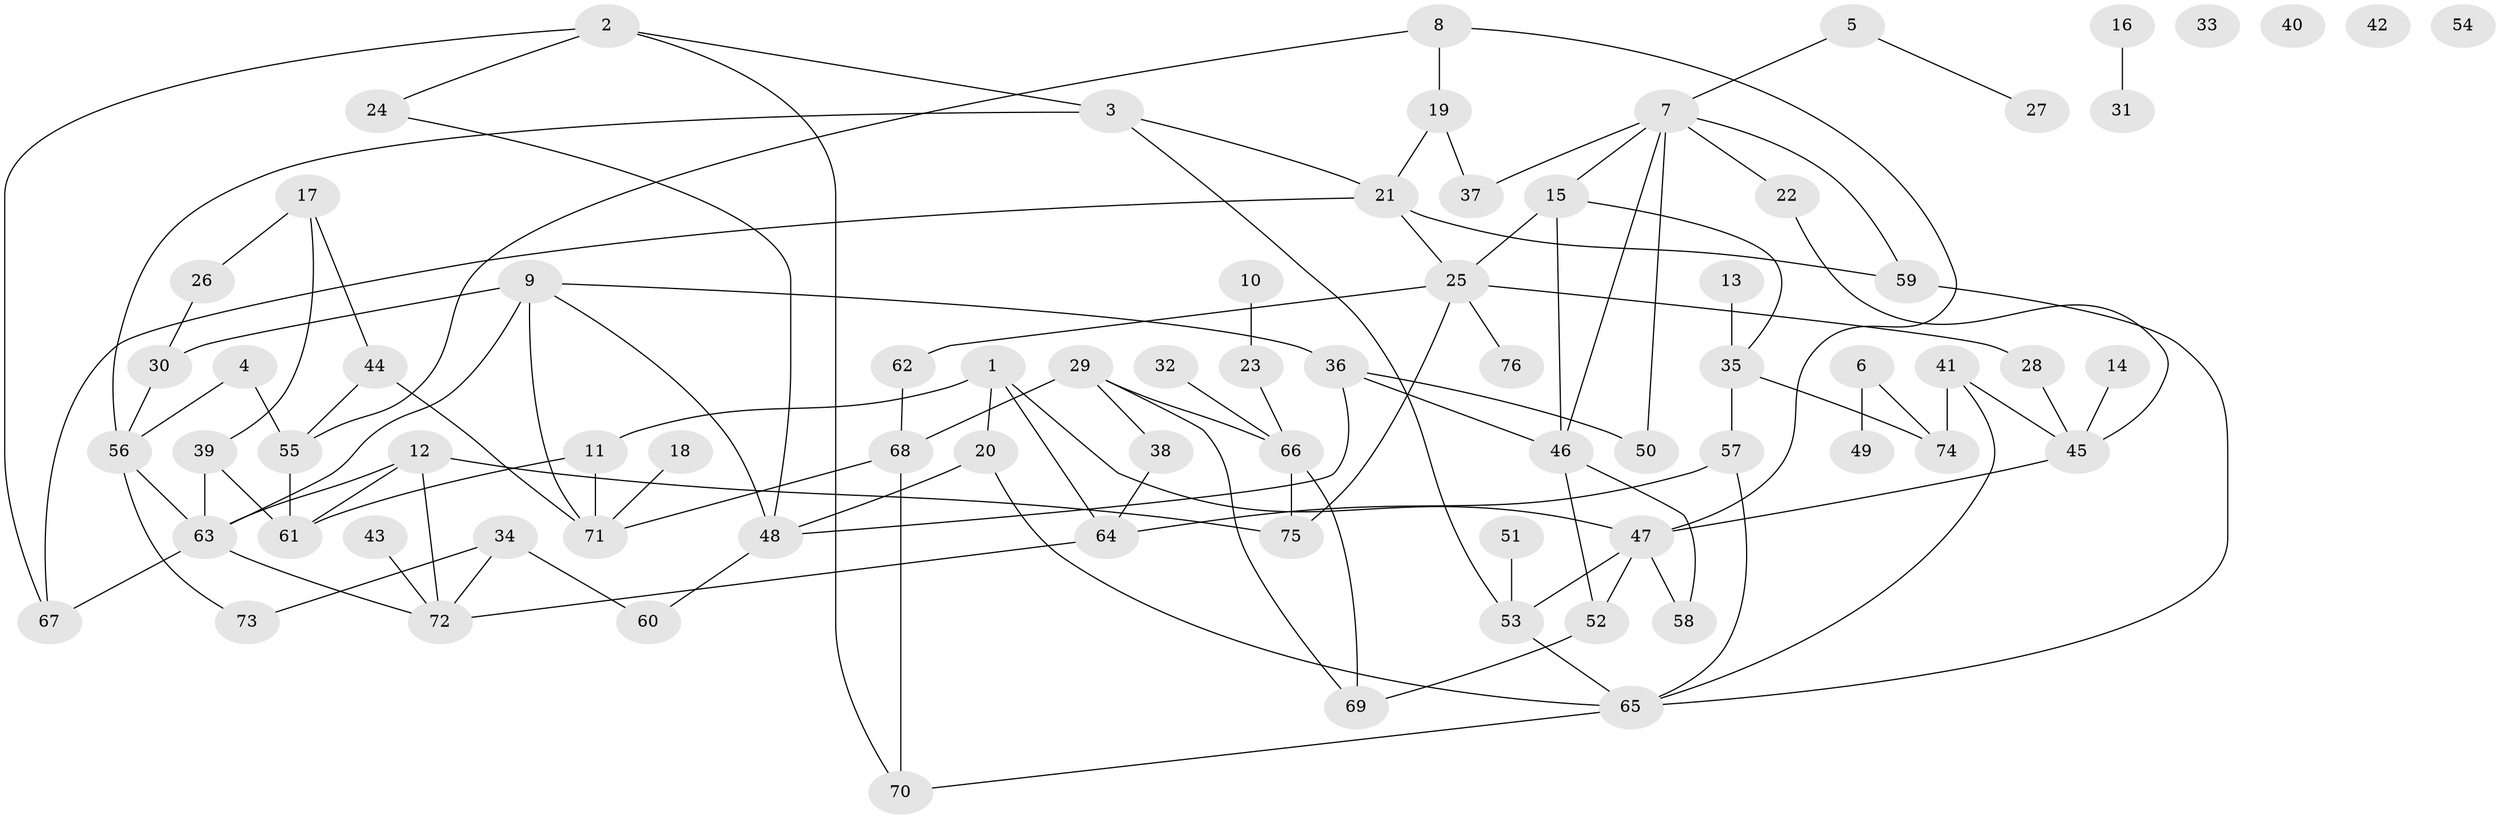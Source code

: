 // coarse degree distribution, {5: 0.17647058823529413, 7: 0.0784313725490196, 2: 0.17647058823529413, 1: 0.17647058823529413, 6: 0.09803921568627451, 8: 0.0196078431372549, 0: 0.09803921568627451, 3: 0.1568627450980392, 4: 0.0196078431372549}
// Generated by graph-tools (version 1.1) at 2025/41/03/06/25 10:41:19]
// undirected, 76 vertices, 112 edges
graph export_dot {
graph [start="1"]
  node [color=gray90,style=filled];
  1;
  2;
  3;
  4;
  5;
  6;
  7;
  8;
  9;
  10;
  11;
  12;
  13;
  14;
  15;
  16;
  17;
  18;
  19;
  20;
  21;
  22;
  23;
  24;
  25;
  26;
  27;
  28;
  29;
  30;
  31;
  32;
  33;
  34;
  35;
  36;
  37;
  38;
  39;
  40;
  41;
  42;
  43;
  44;
  45;
  46;
  47;
  48;
  49;
  50;
  51;
  52;
  53;
  54;
  55;
  56;
  57;
  58;
  59;
  60;
  61;
  62;
  63;
  64;
  65;
  66;
  67;
  68;
  69;
  70;
  71;
  72;
  73;
  74;
  75;
  76;
  1 -- 11;
  1 -- 20;
  1 -- 47;
  1 -- 64;
  2 -- 3;
  2 -- 24;
  2 -- 67;
  2 -- 70;
  3 -- 21;
  3 -- 53;
  3 -- 56;
  4 -- 55;
  4 -- 56;
  5 -- 7;
  5 -- 27;
  6 -- 49;
  6 -- 74;
  7 -- 15;
  7 -- 22;
  7 -- 37;
  7 -- 46;
  7 -- 50;
  7 -- 59;
  8 -- 19;
  8 -- 47;
  8 -- 55;
  9 -- 30;
  9 -- 36;
  9 -- 48;
  9 -- 63;
  9 -- 71;
  10 -- 23;
  11 -- 61;
  11 -- 71;
  12 -- 61;
  12 -- 63;
  12 -- 72;
  12 -- 75;
  13 -- 35;
  14 -- 45;
  15 -- 25;
  15 -- 35;
  15 -- 46;
  16 -- 31;
  17 -- 26;
  17 -- 39;
  17 -- 44;
  18 -- 71;
  19 -- 21;
  19 -- 37;
  20 -- 48;
  20 -- 65;
  21 -- 25;
  21 -- 59;
  21 -- 67;
  22 -- 45;
  23 -- 66;
  24 -- 48;
  25 -- 28;
  25 -- 62;
  25 -- 75;
  25 -- 76;
  26 -- 30;
  28 -- 45;
  29 -- 38;
  29 -- 66;
  29 -- 68;
  29 -- 69;
  30 -- 56;
  32 -- 66;
  34 -- 60;
  34 -- 72;
  34 -- 73;
  35 -- 57;
  35 -- 74;
  36 -- 46;
  36 -- 48;
  36 -- 50;
  38 -- 64;
  39 -- 61;
  39 -- 63;
  41 -- 45;
  41 -- 65;
  41 -- 74;
  43 -- 72;
  44 -- 55;
  44 -- 71;
  45 -- 47;
  46 -- 52;
  46 -- 58;
  47 -- 52;
  47 -- 53;
  47 -- 58;
  48 -- 60;
  51 -- 53;
  52 -- 69;
  53 -- 65;
  55 -- 61;
  56 -- 63;
  56 -- 73;
  57 -- 64;
  57 -- 65;
  59 -- 65;
  62 -- 68;
  63 -- 67;
  63 -- 72;
  64 -- 72;
  65 -- 70;
  66 -- 69;
  66 -- 75;
  68 -- 70;
  68 -- 71;
}
